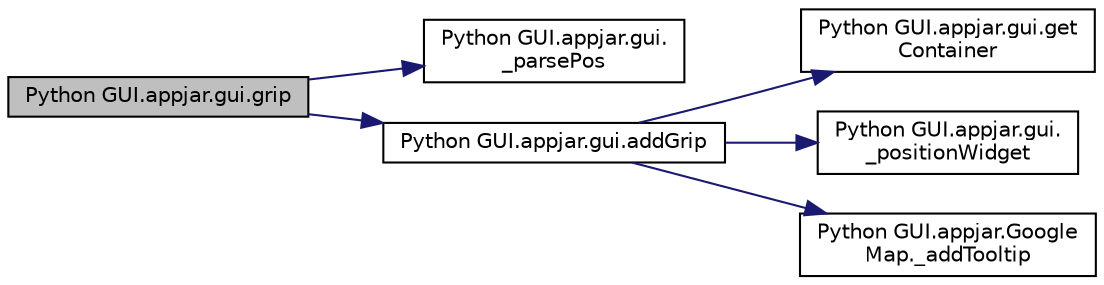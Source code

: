 digraph "Python GUI.appjar.gui.grip"
{
  edge [fontname="Helvetica",fontsize="10",labelfontname="Helvetica",labelfontsize="10"];
  node [fontname="Helvetica",fontsize="10",shape=record];
  rankdir="LR";
  Node1382 [label="Python GUI.appjar.gui.grip",height=0.2,width=0.4,color="black", fillcolor="grey75", style="filled", fontcolor="black"];
  Node1382 -> Node1383 [color="midnightblue",fontsize="10",style="solid",fontname="Helvetica"];
  Node1383 [label="Python GUI.appjar.gui.\l_parsePos",height=0.2,width=0.4,color="black", fillcolor="white", style="filled",URL="$class_python_01_g_u_i_1_1appjar_1_1gui.html#a1151185c82adc42b922797e38132c2ca",tooltip="FUNCTIONS for labels. "];
  Node1382 -> Node1384 [color="midnightblue",fontsize="10",style="solid",fontname="Helvetica"];
  Node1384 [label="Python GUI.appjar.gui.addGrip",height=0.2,width=0.4,color="black", fillcolor="white", style="filled",URL="$class_python_01_g_u_i_1_1appjar_1_1gui.html#a48bcb77cc267e96ec065712e593b6449"];
  Node1384 -> Node1385 [color="midnightblue",fontsize="10",style="solid",fontname="Helvetica"];
  Node1385 [label="Python GUI.appjar.gui.get\lContainer",height=0.2,width=0.4,color="black", fillcolor="white", style="filled",URL="$class_python_01_g_u_i_1_1appjar_1_1gui.html#aa89c83e95e3952f6cc39fc23dffa15ce"];
  Node1384 -> Node1386 [color="midnightblue",fontsize="10",style="solid",fontname="Helvetica"];
  Node1386 [label="Python GUI.appjar.gui.\l_positionWidget",height=0.2,width=0.4,color="black", fillcolor="white", style="filled",URL="$class_python_01_g_u_i_1_1appjar_1_1gui.html#a994cf4bbd47f434233271d3d8b0eb4c6"];
  Node1384 -> Node1387 [color="midnightblue",fontsize="10",style="solid",fontname="Helvetica"];
  Node1387 [label="Python GUI.appjar.Google\lMap._addTooltip",height=0.2,width=0.4,color="black", fillcolor="white", style="filled",URL="$class_python_01_g_u_i_1_1appjar_1_1_google_map.html#ae5589a9fa147091fb92526aee0f25186"];
}
